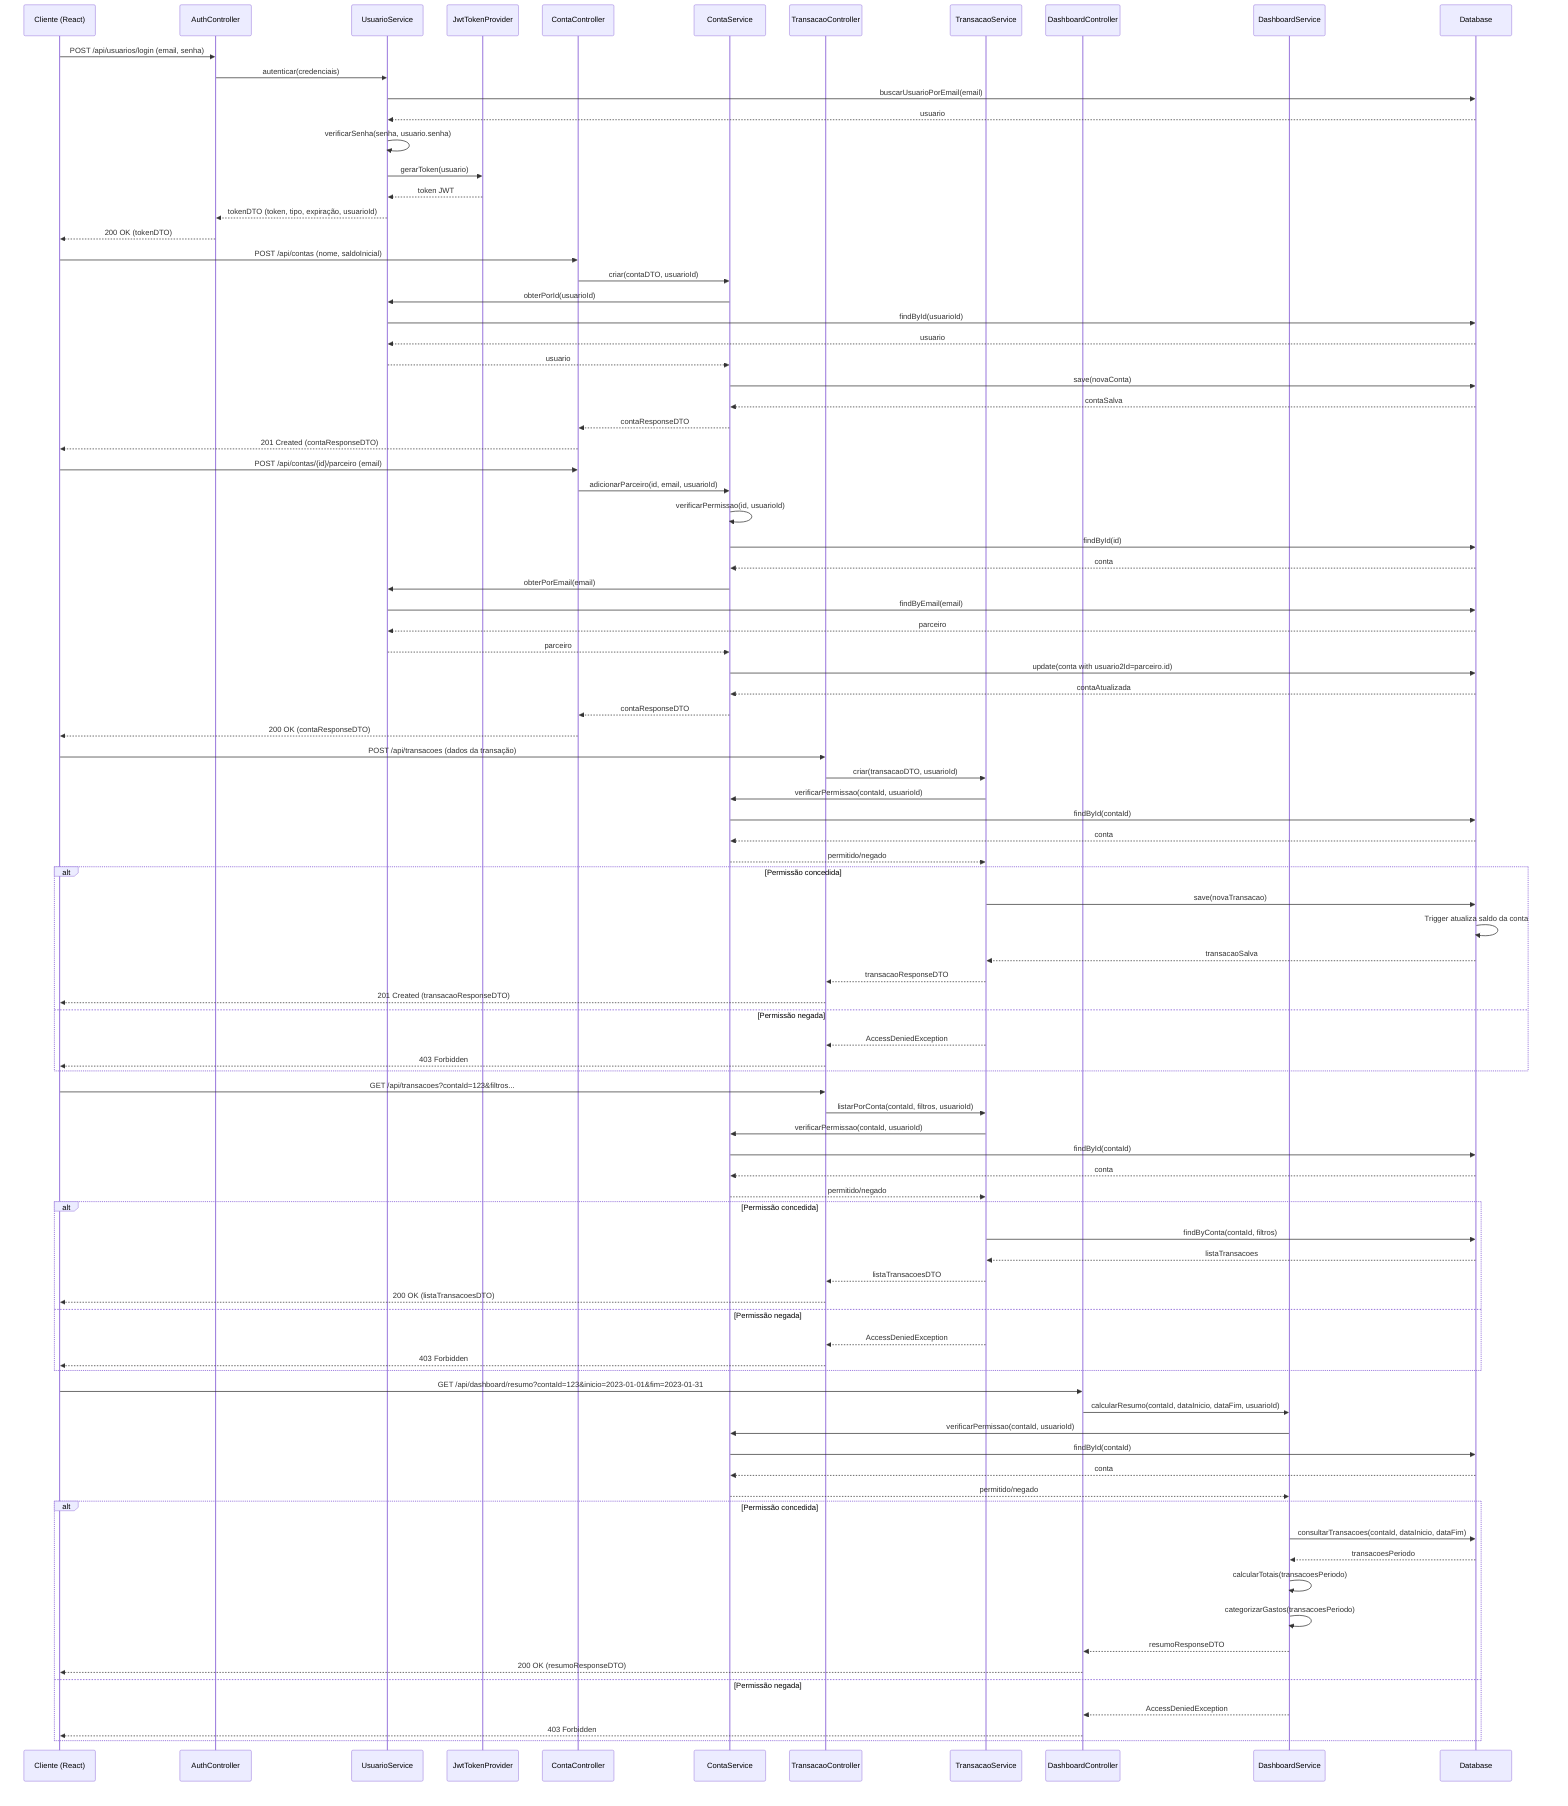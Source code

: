 sequenceDiagram
    participant Cliente as Cliente (React)
    participant Auth as AuthController
    participant UserSvc as UsuarioService
    participant JWT as JwtTokenProvider
    participant ContaCtrl as ContaController
    participant ContaSvc as ContaService
    participant TransCtrl as TransacaoController
    participant TransSvc as TransacaoService
    participant DashCtrl as DashboardController
    participant DashSvc as DashboardService
    participant DB as Database
    
    %% Autenticação
    Cliente->>Auth: POST /api/usuarios/login (email, senha)
    Auth->>UserSvc: autenticar(credenciais)
    UserSvc->>DB: buscarUsuarioPorEmail(email)
    DB-->>UserSvc: usuario
    UserSvc->>UserSvc: verificarSenha(senha, usuario.senha)
    UserSvc->>JWT: gerarToken(usuario)
    JWT-->>UserSvc: token JWT
    UserSvc-->>Auth: tokenDTO (token, tipo, expiração, usuarioId)
    Auth-->>Cliente: 200 OK (tokenDTO)
    
    %% Criação de Conta
    Cliente->>ContaCtrl: POST /api/contas (nome, saldoInicial)
    ContaCtrl->>ContaSvc: criar(contaDTO, usuarioId)
    ContaSvc->>UserSvc: obterPorId(usuarioId)
    UserSvc->>DB: findById(usuarioId)
    DB-->>UserSvc: usuario
    UserSvc-->>ContaSvc: usuario
    ContaSvc->>DB: save(novaConta)
    DB-->>ContaSvc: contaSalva
    ContaSvc-->>ContaCtrl: contaResponseDTO
    ContaCtrl-->>Cliente: 201 Created (contaResponseDTO)
    
    %% Adicionar Parceiro à Conta
    Cliente->>ContaCtrl: POST /api/contas/{id}/parceiro (email)
    ContaCtrl->>ContaSvc: adicionarParceiro(id, email, usuarioId)
    ContaSvc->>ContaSvc: verificarPermissao(id, usuarioId)
    ContaSvc->>DB: findById(id)
    DB-->>ContaSvc: conta
    ContaSvc->>UserSvc: obterPorEmail(email)
    UserSvc->>DB: findByEmail(email)
    DB-->>UserSvc: parceiro
    UserSvc-->>ContaSvc: parceiro
    ContaSvc->>DB: update(conta with usuario2Id=parceiro.id)
    DB-->>ContaSvc: contaAtualizada
    ContaSvc-->>ContaCtrl: contaResponseDTO
    ContaCtrl-->>Cliente: 200 OK (contaResponseDTO)
    
    %% Criar Transação
    Cliente->>TransCtrl: POST /api/transacoes (dados da transação)
    TransCtrl->>TransSvc: criar(transacaoDTO, usuarioId)
    TransSvc->>ContaSvc: verificarPermissao(contaId, usuarioId)
    ContaSvc->>DB: findById(contaId)
    DB-->>ContaSvc: conta
    ContaSvc-->>TransSvc: permitido/negado
    
    alt Permissão concedida
        TransSvc->>DB: save(novaTransacao)
        DB->>DB: Trigger atualiza saldo da conta
        DB-->>TransSvc: transacaoSalva
        TransSvc-->>TransCtrl: transacaoResponseDTO
        TransCtrl-->>Cliente: 201 Created (transacaoResponseDTO)
    else Permissão negada
        TransSvc-->>TransCtrl: AccessDeniedException
        TransCtrl-->>Cliente: 403 Forbidden
    end
    
    %% Listar Transações
    Cliente->>TransCtrl: GET /api/transacoes?contaId=123&filtros...
    TransCtrl->>TransSvc: listarPorConta(contaId, filtros, usuarioId)
    TransSvc->>ContaSvc: verificarPermissao(contaId, usuarioId)
    ContaSvc->>DB: findById(contaId)
    DB-->>ContaSvc: conta
    ContaSvc-->>TransSvc: permitido/negado
    
    alt Permissão concedida
        TransSvc->>DB: findByConta(contaId, filtros)
        DB-->>TransSvc: listaTransacoes
        TransSvc-->>TransCtrl: listaTransacoesDTO
        TransCtrl-->>Cliente: 200 OK (listaTransacoesDTO)
    else Permissão negada
        TransSvc-->>TransCtrl: AccessDeniedException
        TransCtrl-->>Cliente: 403 Forbidden
    end
    
    %% Visualizar Dashboard
    Cliente->>DashCtrl: GET /api/dashboard/resumo?contaId=123&inicio=2023-01-01&fim=2023-01-31
    DashCtrl->>DashSvc: calcularResumo(contaId, dataInicio, dataFim, usuarioId)
    DashSvc->>ContaSvc: verificarPermissao(contaId, usuarioId)
    ContaSvc->>DB: findById(contaId)
    DB-->>ContaSvc: conta
    ContaSvc-->>DashSvc: permitido/negado
    
    alt Permissão concedida
        DashSvc->>DB: consultarTransacoes(contaId, dataInicio, dataFim)
        DB-->>DashSvc: transacoesPeriodo
        DashSvc->>DashSvc: calcularTotais(transacoesPeriodo)
        DashSvc->>DashSvc: categorizarGastos(transacoesPeriodo)
        DashSvc-->>DashCtrl: resumoResponseDTO
        DashCtrl-->>Cliente: 200 OK (resumoResponseDTO)
    else Permissão negada
        DashSvc-->>DashCtrl: AccessDeniedException
        DashCtrl-->>Cliente: 403 Forbidden
    end